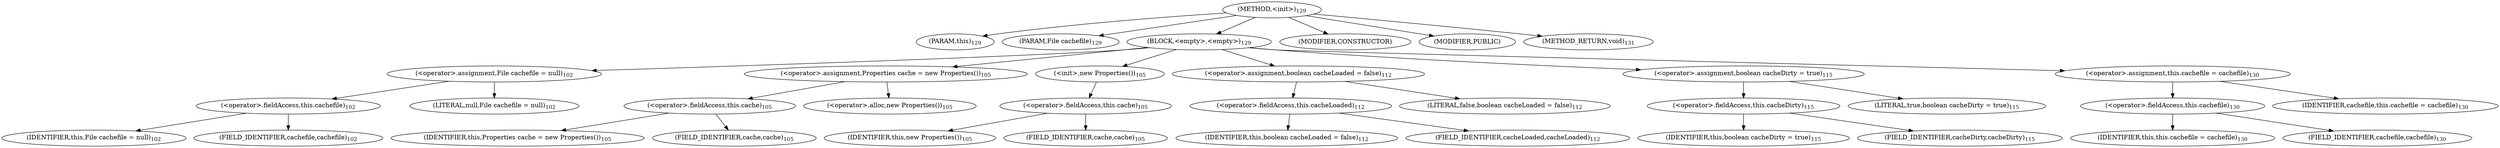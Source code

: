 digraph "&lt;init&gt;" {  
"75" [label = <(METHOD,&lt;init&gt;)<SUB>129</SUB>> ]
"4" [label = <(PARAM,this)<SUB>129</SUB>> ]
"76" [label = <(PARAM,File cachefile)<SUB>129</SUB>> ]
"77" [label = <(BLOCK,&lt;empty&gt;,&lt;empty&gt;)<SUB>129</SUB>> ]
"78" [label = <(&lt;operator&gt;.assignment,File cachefile = null)<SUB>102</SUB>> ]
"79" [label = <(&lt;operator&gt;.fieldAccess,this.cachefile)<SUB>102</SUB>> ]
"80" [label = <(IDENTIFIER,this,File cachefile = null)<SUB>102</SUB>> ]
"81" [label = <(FIELD_IDENTIFIER,cachefile,cachefile)<SUB>102</SUB>> ]
"82" [label = <(LITERAL,null,File cachefile = null)<SUB>102</SUB>> ]
"83" [label = <(&lt;operator&gt;.assignment,Properties cache = new Properties())<SUB>105</SUB>> ]
"84" [label = <(&lt;operator&gt;.fieldAccess,this.cache)<SUB>105</SUB>> ]
"85" [label = <(IDENTIFIER,this,Properties cache = new Properties())<SUB>105</SUB>> ]
"86" [label = <(FIELD_IDENTIFIER,cache,cache)<SUB>105</SUB>> ]
"87" [label = <(&lt;operator&gt;.alloc,new Properties())<SUB>105</SUB>> ]
"88" [label = <(&lt;init&gt;,new Properties())<SUB>105</SUB>> ]
"89" [label = <(&lt;operator&gt;.fieldAccess,this.cache)<SUB>105</SUB>> ]
"90" [label = <(IDENTIFIER,this,new Properties())<SUB>105</SUB>> ]
"91" [label = <(FIELD_IDENTIFIER,cache,cache)<SUB>105</SUB>> ]
"92" [label = <(&lt;operator&gt;.assignment,boolean cacheLoaded = false)<SUB>112</SUB>> ]
"93" [label = <(&lt;operator&gt;.fieldAccess,this.cacheLoaded)<SUB>112</SUB>> ]
"94" [label = <(IDENTIFIER,this,boolean cacheLoaded = false)<SUB>112</SUB>> ]
"95" [label = <(FIELD_IDENTIFIER,cacheLoaded,cacheLoaded)<SUB>112</SUB>> ]
"96" [label = <(LITERAL,false,boolean cacheLoaded = false)<SUB>112</SUB>> ]
"97" [label = <(&lt;operator&gt;.assignment,boolean cacheDirty = true)<SUB>115</SUB>> ]
"98" [label = <(&lt;operator&gt;.fieldAccess,this.cacheDirty)<SUB>115</SUB>> ]
"99" [label = <(IDENTIFIER,this,boolean cacheDirty = true)<SUB>115</SUB>> ]
"100" [label = <(FIELD_IDENTIFIER,cacheDirty,cacheDirty)<SUB>115</SUB>> ]
"101" [label = <(LITERAL,true,boolean cacheDirty = true)<SUB>115</SUB>> ]
"102" [label = <(&lt;operator&gt;.assignment,this.cachefile = cachefile)<SUB>130</SUB>> ]
"103" [label = <(&lt;operator&gt;.fieldAccess,this.cachefile)<SUB>130</SUB>> ]
"3" [label = <(IDENTIFIER,this,this.cachefile = cachefile)<SUB>130</SUB>> ]
"104" [label = <(FIELD_IDENTIFIER,cachefile,cachefile)<SUB>130</SUB>> ]
"105" [label = <(IDENTIFIER,cachefile,this.cachefile = cachefile)<SUB>130</SUB>> ]
"106" [label = <(MODIFIER,CONSTRUCTOR)> ]
"107" [label = <(MODIFIER,PUBLIC)> ]
"108" [label = <(METHOD_RETURN,void)<SUB>131</SUB>> ]
  "75" -> "4" 
  "75" -> "76" 
  "75" -> "77" 
  "75" -> "106" 
  "75" -> "107" 
  "75" -> "108" 
  "77" -> "78" 
  "77" -> "83" 
  "77" -> "88" 
  "77" -> "92" 
  "77" -> "97" 
  "77" -> "102" 
  "78" -> "79" 
  "78" -> "82" 
  "79" -> "80" 
  "79" -> "81" 
  "83" -> "84" 
  "83" -> "87" 
  "84" -> "85" 
  "84" -> "86" 
  "88" -> "89" 
  "89" -> "90" 
  "89" -> "91" 
  "92" -> "93" 
  "92" -> "96" 
  "93" -> "94" 
  "93" -> "95" 
  "97" -> "98" 
  "97" -> "101" 
  "98" -> "99" 
  "98" -> "100" 
  "102" -> "103" 
  "102" -> "105" 
  "103" -> "3" 
  "103" -> "104" 
}
